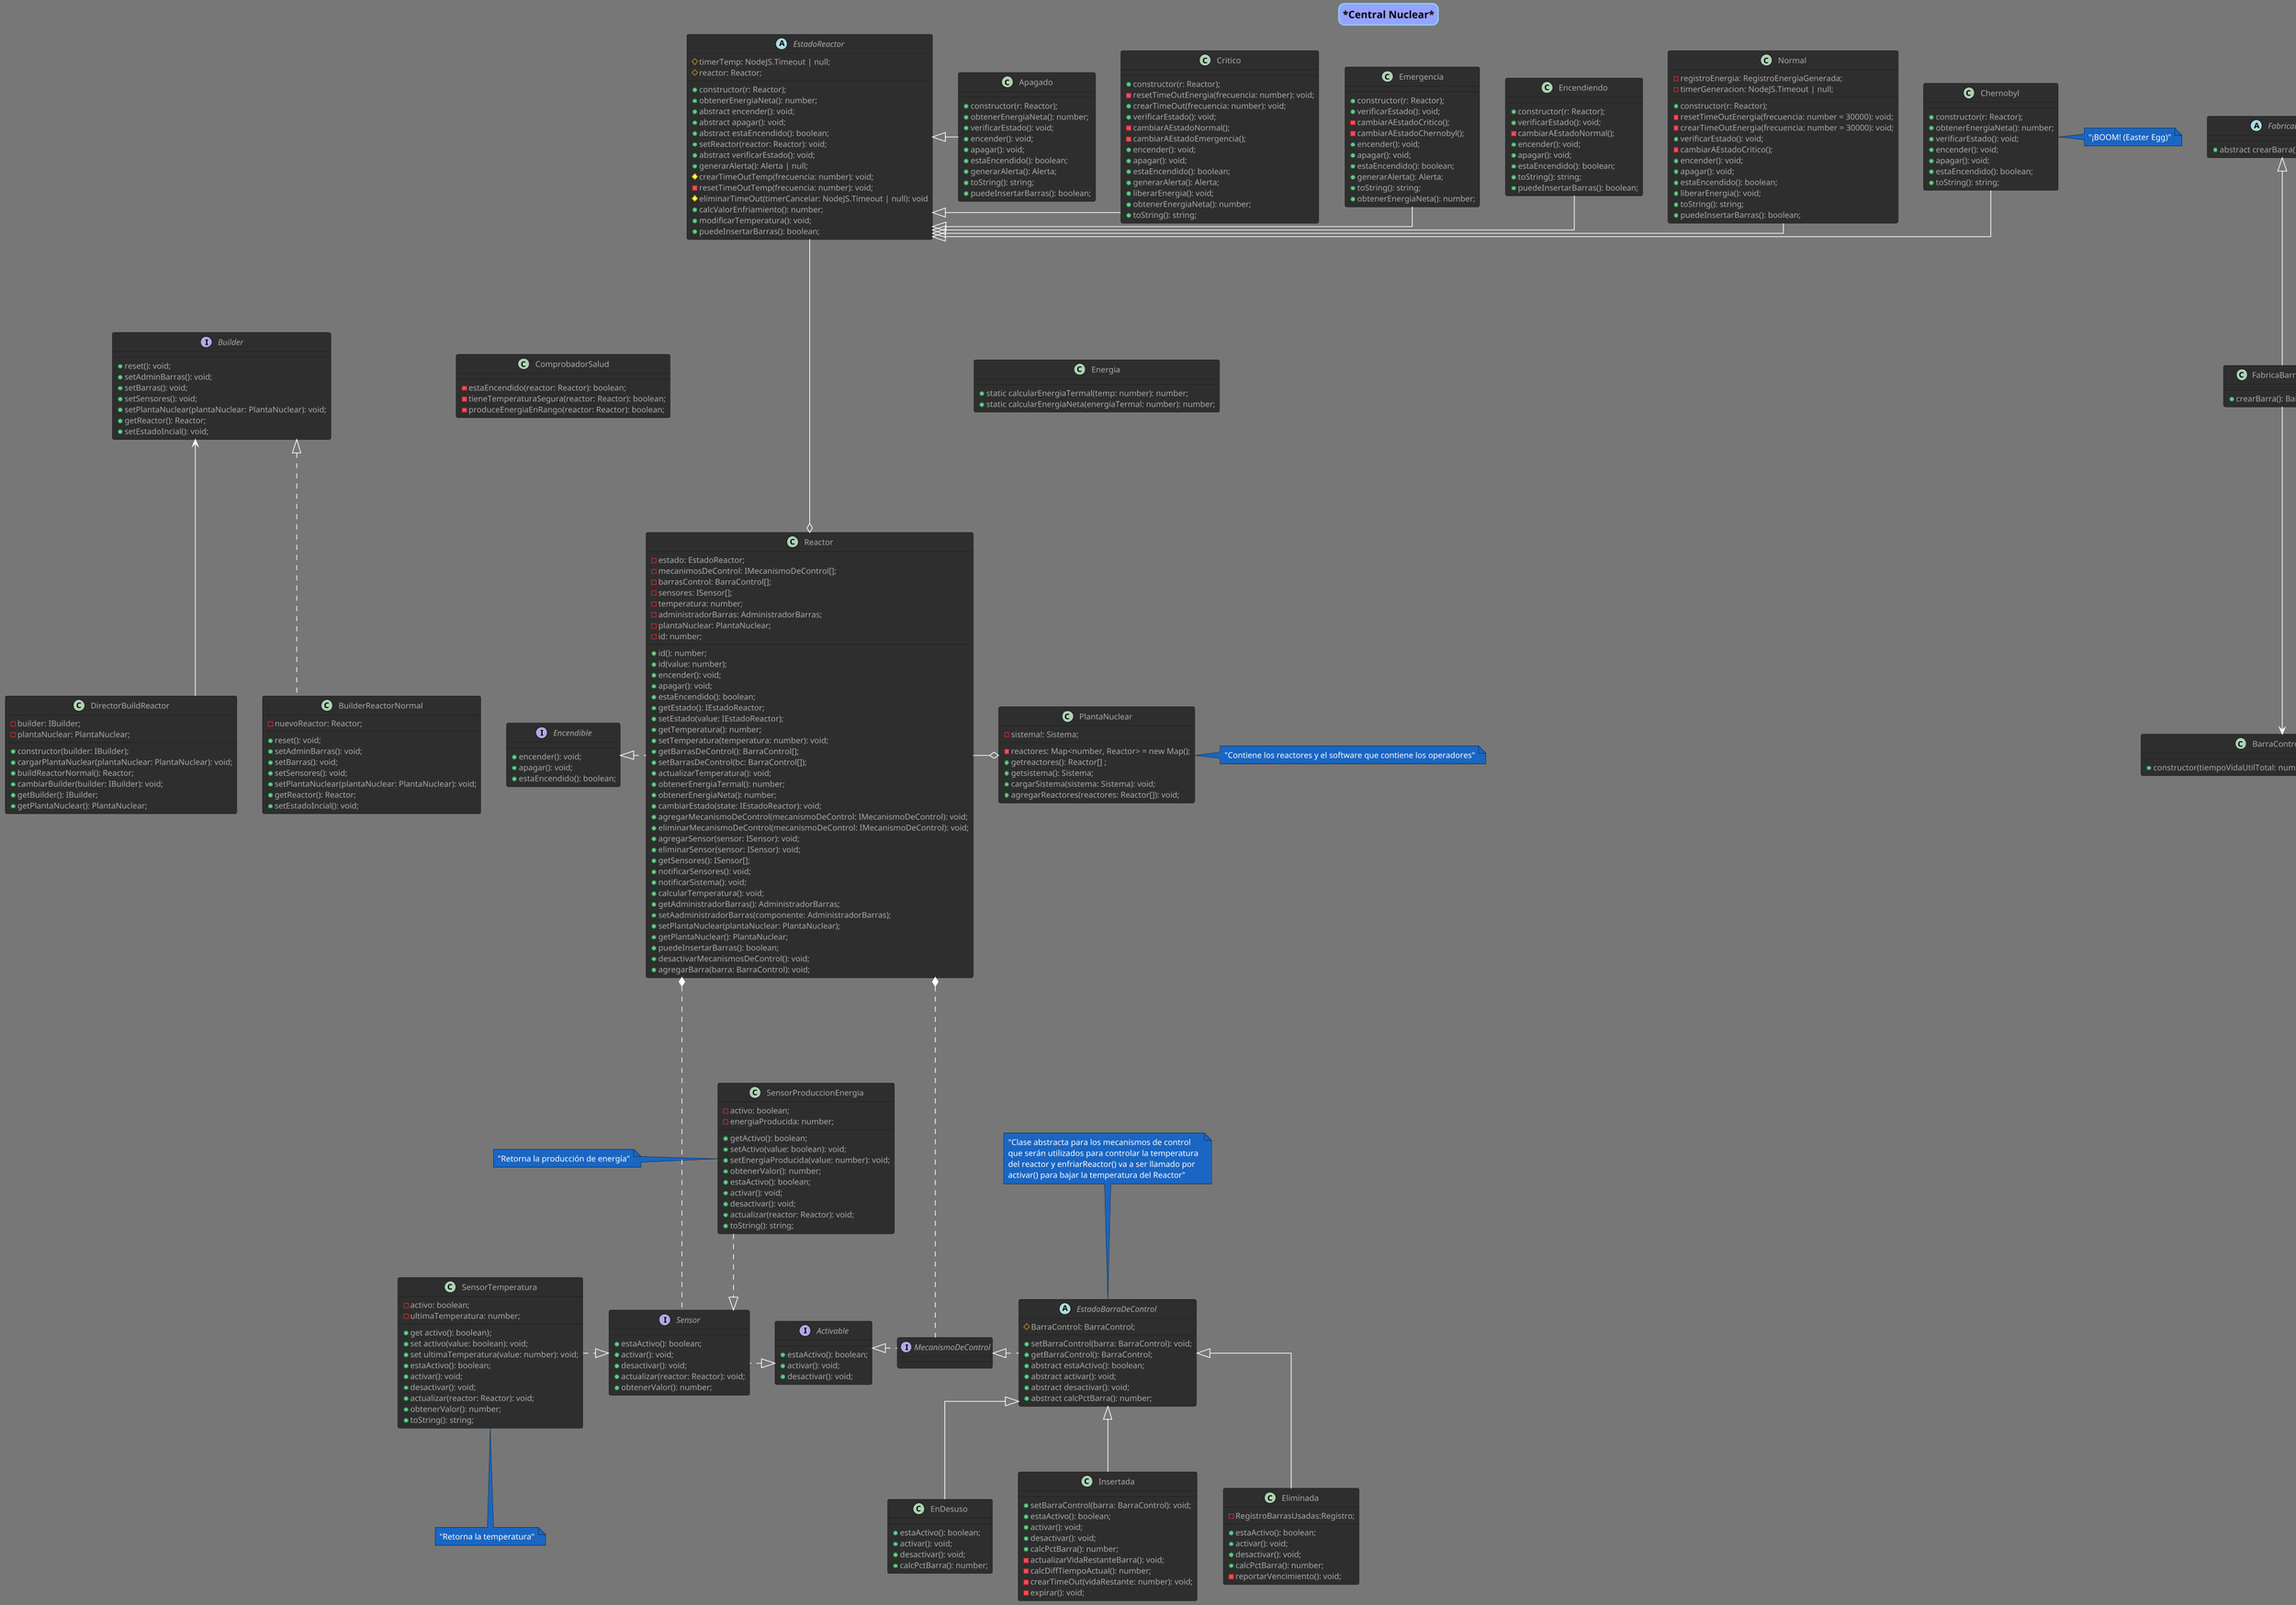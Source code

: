@startuml Tp

title "Central Nuclear"
!theme reddress-darkblue
scale 1.3
skinparam Linetype ortho

title *Central Nuclear*
skinparam titleBorderRoundCorner 15
skinparam titleBorderThickness 2
skinparam titleBorderColor skyBlue
skinparam titleBackgroundColor #96a2ff



abstract class EstadoBarraDeControl {
    #BarraControl: BarraControl;

    +setBarraControl(barra: BarraControl): void;
    +getBarraControl(): BarraControl;
    +abstract estaActivo(): boolean;
    +abstract activar(): void;
    +abstract desactivar(): void;
    +abstract calcPctBarra(): number;
}

class Eliminada {
    -RegistroBarrasUsadas:Registro;
    +estaActivo(): boolean;
    +activar(): void;
    +desactivar(): void;
    +calcPctBarra(): number;
    -reportarVencimiento(): void;
}

class EnDesuso {
    +estaActivo(): boolean;
    +activar(): void;
    +desactivar(): void;
    +calcPctBarra(): number;
}

class Insertada {
    +setBarraControl(barra: BarraControl): void;
    +estaActivo(): boolean;
    +activar(): void;
    +desactivar(): void;
    +calcPctBarra(): number;
    -actualizarVidaRestanteBarra(): void;
    -calcDiffTiempoActual(): number;
    -crearTimeOut(vidaRestante: number): void;
    -expirar(): void;
}

abstract class FabricaBarra {
    +abstract crearBarra(): BarraControl;
}

class FabricaBarraCadmio {
    +crearBarra(): BarraControl;
}

class SelectorFabricaBarras {
    -mapaFabricas: Map<string, FabricaBarra>;
    -static instancia: SelectorFabricaBarra;

    +constructor();
    +getFabrica(nombre: string): FabricaBarra;
    +static getInstancia(): SelectorFabricaBarra;
}

abstract class BarraControl {
    #estado: EstadoBarraControl;
    #vidaUtilRestante: number;

    +constructor(tiempoVidaUtilTotal: number, estado: EstadoBarraControl)
    +estaActivo(): boolean;
    +getPctBarra(): number;
    +getEstado(): EstadoBarraControl;
    +getVidaUtilRestante(): number;
    +setVidaUtilRestante(valor: number);
    +cambiarEstado(state: EstadoBarraControl): void;
    +activar(): void;
    +desactivar(): void;
}

class BarraControlCadmio {
    +constructor(tiempoVidaUtilTotal: number, estado: EstadoBarraControl)
}

interface Activable {
    +estaActivo(): boolean;
    +activar(): void;
    +desactivar(): void;
}

interface Encendible {
    +encender(): void;
    +apagar(): void;
    +estaEncendido(): boolean;
}

interface MecanismoDeControl {

}

interface Sensor {
    +estaActivo(): boolean;
    +activar(): void;
    +desactivar(): void;
    +actualizar(reactor: Reactor): void;
    +obtenerValor(): number;
}

class Reactor {
    -estado: EstadoReactor;
    -mecanimosDeControl: IMecanismoDeControl[];
    -barrasControl: BarraControl[];
    -sensores: ISensor[];
    -temperatura: number;
    -administradorBarras: AdministradorBarras;
    -plantaNuclear: PlantaNuclear;
    -id: number;

    +id(): number;
    +id(value: number);
    +encender(): void;
    +apagar(): void;
    +estaEncendido(): boolean;
    +getEstado(): IEstadoReactor;
    +setEstado(value: IEstadoReactor);
    +getTemperatura(): number;
    +setTemperatura(temperatura: number): void;
    +getBarrasDeControl(): BarraControl[];
    +setBarrasDeControl(bc: BarraControl[]);
    +actualizarTemperatura(): void;
    +obtenerEnergiaTermal(): number;
    +obtenerEnergiaNeta(): number;
    +cambiarEstado(state: IEstadoReactor): void;
    +agregarMecanismoDeControl(mecanismoDeControl: IMecanismoDeControl): void;
    +eliminarMecanismoDeControl(mecanismoDeControl: IMecanismoDeControl): void;
    +agregarSensor(sensor: ISensor): void;
    +eliminarSensor(sensor: ISensor): void;
    +getSensores(): ISensor[];
    +notificarSensores(): void;
    +notificarSistema(): void;
    +calcularTemperatura(): void;
    +getAdministradorBarras(): AdministradorBarras;
    +setAadministradorBarras(componente: AdministradorBarras);
    +setPlantaNuclear(plantaNuclear: PlantaNuclear);
    +getPlantaNuclear(): PlantaNuclear;
    +puedeInsertarBarras(): boolean;
    +desactivarMecanismosDeControl(): void;
    +agregarBarra(barra: BarraControl): void;
}

class AdministradorBarras {
    -reactor: Reactor;

    +setreactor(r: Reactor);
    +getReactor(): Reactor;
    -retreiveColeccionBarras(): BarraControl[];
    +getBarrasInsertadas(): BarraControl[];
    +getBarrasEnDesuso(): BarraControl[];
    +getBarrasVencidas(): BarraControl[];
    +getBarrasTotales(): BarraControl[];
    -removerBarras(barras: BarraControl[]): void;
    -agregarBarras(barras: BarraControl[]): void;
    -crearBarras(num: number, tipo: string): BarraControl[]
    -crearBarra(material: string): BarraControl;
    +cargarBarras(cantBarras: number, tipo: string = "cadmio"): void;
    +subirBarras(cantidadInput: number = 0): void;
    +insertarBarras(cantidadInput: number = 0): void;
    +reemplazarBarrasVencidas(material: string);
}

interface Builder {
    +reset(): void;
    +setAdminBarras(): void;
    +setBarras(): void;
    +setSensores(): void;
    +setPlantaNuclear(plantaNuclear: PlantaNuclear): void;
    +getReactor(): Reactor;
    +setEstadoIncial(): void;
}

class DirectorBuildReactor {
    -builder: IBuilder;
    -plantaNuclear: PlantaNuclear;

    +constructor(builder: IBuilder);
    +cargarPlantaNuclear(plantaNuclear: PlantaNuclear): void;
    +buildReactorNormal(): Reactor;
    +cambiarBuilder(builder: IBuilder): void;
    +getBuilder(): IBuilder;
    +getPlantaNuclear(): PlantaNuclear;
}

class BuilderReactorNormal {
    -nuevoReactor: Reactor;

    +reset(): void;
    +setAdminBarras(): void;
    +setBarras(): void;
    +setSensores(): void;
    +setPlantaNuclear(plantaNuclear: PlantaNuclear): void;
    +getReactor(): Reactor;
    +setEstadoIncial(): void;
}

abstract class EstadoReactor {
    #timerTemp: NodeJS.Timeout | null;
    #reactor: Reactor;

    +constructor(r: Reactor);
    +obtenerEnergiaNeta(): number;
    +abstract encender(): void;
    +abstract apagar(): void;
    +abstract estaEncendido(): boolean;
    +setReactor(reactor: Reactor): void;
    +abstract verificarEstado(): void;
    +generarAlerta(): Alerta | null;
    #crearTimeOutTemp(frecuencia: number): void;
    -resetTimeOutTemp(frecuencia: number): void;
    #eliminarTimeOut(timerCancelar: NodeJS.Timeout | null): void
    +calcValorEnfriamiento(): number;
    +modificarTemperatura(): void;
    +puedeInsertarBarras(): boolean;
}

class Normal {
    -registroEnergia: RegistroEnergiaGenerada;
    -timerGeneracion: NodeJS.Timeout | null;

    +constructor(r: Reactor);
    -resetTimeOutEnergia(frecuencia: number = 30000): void;
    -crearTimeOutEnergia(frecuencia: number = 30000): void;
    +verificarEstado(): void;
    -cambiarAEstadoCritico();
    +encender(): void;
    +apagar(): void;
    +estaEncendido(): boolean;
    +liberarEnergia(): void;
    +toString(): string;
    +puedeInsertarBarras(): boolean;
}

class Encendiendo {
    +constructor(r: Reactor);
    +verificarEstado(): void;
    -cambiarAEstadoNormal();
    +encender(): void;
    +apagar(): void;
    +estaEncendido(): boolean;
    +toString(): string;
    +puedeInsertarBarras(): boolean;
}

class Emergencia {
    +constructor(r: Reactor);
    +verificarEstado(): void;
    -cambiarAEstadoCritico();
    -cambiarAEstadoChernobyl();
    +encender(): void;
    +apagar(): void;
    +estaEncendido(): boolean;
    +generarAlerta(): Alerta;
    +toString(): string;
    +obtenerEnergiaNeta(): number;
}

class Critico {
    +constructor(r: Reactor);
    -resetTimeOutEnergia(frecuencia: number): void;
    +crearTimeOut(frecuencia: number): void;
    +verificarEstado(): void;
    -cambiarAEstadoNormal();
    -cambiarAEstadoEmergencia();
    +encender(): void;
    +apagar(): void;
    +estaEncendido(): boolean;
    +generarAlerta(): Alerta;
    +liberarEnergia(): void;
    +obtenerEnergiaNeta(): number;
    +toString(): string;
}

class Chernobyl {
    +constructor(r: Reactor);
    +obtenerEnergiaNeta(): number;
    +verificarEstado(): void;
    +encender(): void;
    +apagar(): void;
    +estaEncendido(): boolean;
    +toString(): string;
}

class Apagado {
    +constructor(r: Reactor);
    +obtenerEnergiaNeta(): number;
    +verificarEstado(): void;
    +encender(): void;
    +apagar(): void;
    +estaEncendido(): boolean;
    +generarAlerta(): Alerta;
    +toString(): string;
    +puedeInsertarBarras(): boolean;
}

class Energia {
    +static calcularEnergiaTermal(temp: number): number;
    +static calcularEnergiaNeta(energiaTermal: number): number;
}

class SensorProduccionEnergia {
    -activo: boolean;
    -energiaProducida: number;

    +getActivo(): boolean;
    +setActivo(value: boolean): void;
    +setEnergiaProducida(value: number): void;
    +obtenerValor(): number;
    +estaActivo(): boolean;
    +activar(): void;
    +desactivar(): void;
    +actualizar(reactor: Reactor): void;
    +toString(): string;
}

class SensorTemperatura {
    -activo: boolean;
    -ultimaTemperatura: number;

    +get activo(): boolean};
    +set activo(value: boolean): void;
    +set ultimaTemperatura(value: number): void;
    +estaActivo(): boolean;
    +activar(): void;
    +desactivar(): void;
    +actualizar(reactor: Reactor): void;
    +obtenerValor(): number;
    +toString(): string;
}

class PlantaNuclear {
    -reactores: Map<number, Reactor> = new Map();
    -sistema!: Sistema;

    +getreactores(): Reactor[] ;
    +getsistema(): Sistema;
    +cargarSistema(sistema: Sistema): void;
    +agregarReactores(reactores: Reactor[]): void;
}

class ComprobadorSalud {
    -estaEncendido(reactor: Reactor): boolean;
    -tieneTemperaturaSegura(reactor: Reactor): boolean;
    -produceEnergiaEnRango(reactor: Reactor): boolean;
}


'Relaciones
EstadoBarraDeControl <|-- Eliminada
EstadoBarraDeControl <|-- EnDesuso
EstadoBarraDeControl <|-- Insertada
EstadoBarraDeControl .l.|> MecanismoDeControl
FabricaBarra <|-- FabricaBarraCadmio
BarraControl <|-l- BarraControlCadmio
FabricaBarraCadmio --> BarraControlCadmio
SelectorFabricaBarras -l-> FabricaBarra
AdministradorBarras --> BarraControl

Activable <|...... MecanismoDeControl
Activable <|.. Sensor

Builder <|.. BuilderReactorNormal
DirectorBuildReactor -u-> Builder

EstadoReactor <|- Normal
EstadoReactor <|- Encendiendo
EstadoReactor <|- Emergencia
EstadoReactor <|- Critico
EstadoReactor <|- Chernobyl
EstadoReactor <|- Apagado

Sensor <|.u. SensorProduccionEnergia
Sensor <|.l. SensorTemperatura

Reactor -r-o PlantaNuclear
Reactor *.... Sensor
Reactor *.. MecanismoDeControl
EstadoReactor ---o Reactor
Encendible  <|.r. Reactor
ComprobadorSalud -d[hidden]- Encendible
DirectorBuildReactor -r[hidden]- Encendible
Energia -d[hidden]- PlantaNuclear

Activable -[hidden]r- MecanismoDeControl
Activable -[hidden]l- Sensor
note bottom of SensorTemperatura: "Retorna la temperatura"
note left of SensorProduccionEnergia: "Retorna la producción de energía"
note bottom of BarraControl: "Retorna el estado de la barra"
note bottom of BarraControl: "Retorna el tiempo de vida restante de la barra"
note right of Chernobyl: "¡BOOM! (Easter Egg)"
note right of PlantaNuclear: "Contiene los reactores y el software que contiene los operadores"
note top of EstadoBarraDeControl: "Clase abstracta para los mecanismos de control \nque serán utilizados para controlar la temperatura \ndel reactor y enfriarReactor() va a ser llamado por \nactivar() para bajar la temperatura del Reactor"



@enduml
